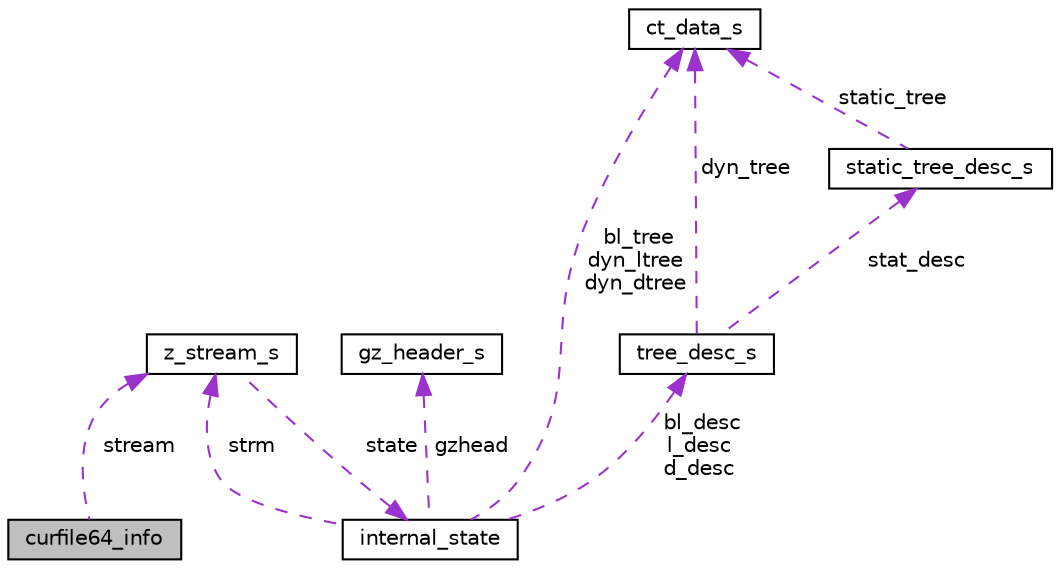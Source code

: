 digraph "curfile64_info"
{
  edge [fontname="Helvetica",fontsize="10",labelfontname="Helvetica",labelfontsize="10"];
  node [fontname="Helvetica",fontsize="10",shape=record];
  Node1 [label="curfile64_info",height=0.2,width=0.4,color="black", fillcolor="grey75", style="filled", fontcolor="black"];
  Node2 -> Node1 [dir="back",color="darkorchid3",fontsize="10",style="dashed",label=" stream" ,fontname="Helvetica"];
  Node2 [label="z_stream_s",height=0.2,width=0.4,color="black", fillcolor="white", style="filled",URL="$structz__stream__s.html"];
  Node3 -> Node2 [dir="back",color="darkorchid3",fontsize="10",style="dashed",label=" state" ,fontname="Helvetica"];
  Node3 [label="internal_state",height=0.2,width=0.4,color="black", fillcolor="white", style="filled",URL="$structinternal__state.html"];
  Node4 -> Node3 [dir="back",color="darkorchid3",fontsize="10",style="dashed",label=" gzhead" ,fontname="Helvetica"];
  Node4 [label="gz_header_s",height=0.2,width=0.4,color="black", fillcolor="white", style="filled",URL="$structgz__header__s.html"];
  Node5 -> Node3 [dir="back",color="darkorchid3",fontsize="10",style="dashed",label=" bl_desc\nl_desc\nd_desc" ,fontname="Helvetica"];
  Node5 [label="tree_desc_s",height=0.2,width=0.4,color="black", fillcolor="white", style="filled",URL="$structtree__desc__s.html"];
  Node6 -> Node5 [dir="back",color="darkorchid3",fontsize="10",style="dashed",label=" stat_desc" ,fontname="Helvetica"];
  Node6 [label="static_tree_desc_s",height=0.2,width=0.4,color="black", fillcolor="white", style="filled",URL="$structstatic__tree__desc__s.html"];
  Node7 -> Node6 [dir="back",color="darkorchid3",fontsize="10",style="dashed",label=" static_tree" ,fontname="Helvetica"];
  Node7 [label="ct_data_s",height=0.2,width=0.4,color="black", fillcolor="white", style="filled",URL="$structct__data__s.html"];
  Node7 -> Node5 [dir="back",color="darkorchid3",fontsize="10",style="dashed",label=" dyn_tree" ,fontname="Helvetica"];
  Node2 -> Node3 [dir="back",color="darkorchid3",fontsize="10",style="dashed",label=" strm" ,fontname="Helvetica"];
  Node7 -> Node3 [dir="back",color="darkorchid3",fontsize="10",style="dashed",label=" bl_tree\ndyn_ltree\ndyn_dtree" ,fontname="Helvetica"];
}

